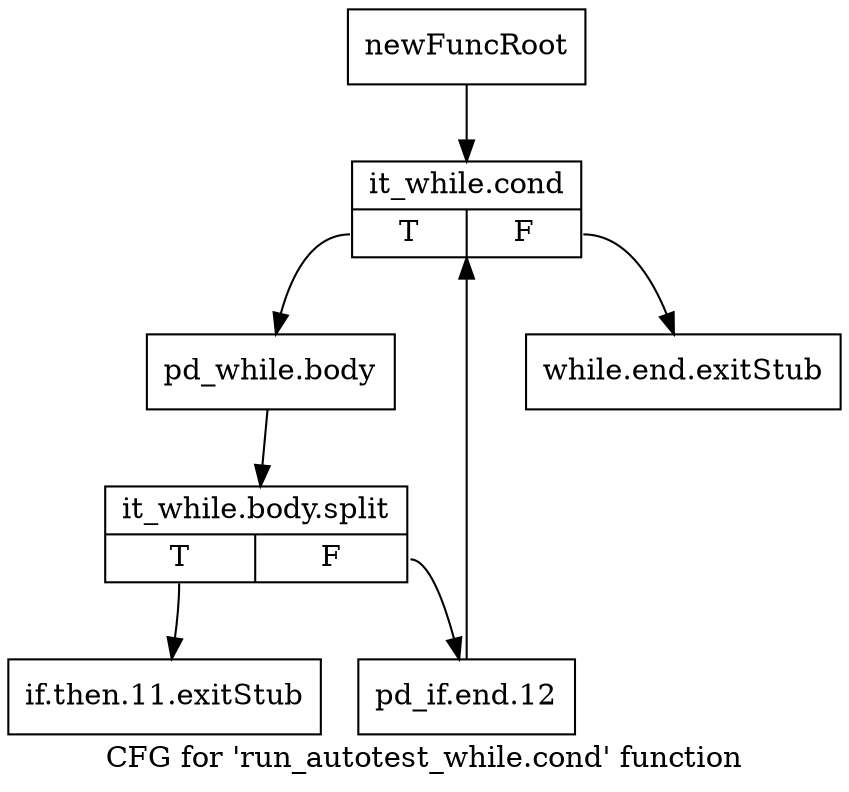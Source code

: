 digraph "CFG for 'run_autotest_while.cond' function" {
	label="CFG for 'run_autotest_while.cond' function";

	Node0xfbe2c0 [shape=record,label="{newFuncRoot}"];
	Node0xfbe2c0 -> Node0xfbe3b0;
	Node0xfbe310 [shape=record,label="{while.end.exitStub}"];
	Node0xfbe360 [shape=record,label="{if.then.11.exitStub}"];
	Node0xfbe3b0 [shape=record,label="{it_while.cond|{<s0>T|<s1>F}}"];
	Node0xfbe3b0:s0 -> Node0xfbe400;
	Node0xfbe3b0:s1 -> Node0xfbe310;
	Node0xfbe400 [shape=record,label="{pd_while.body}"];
	Node0xfbe400 -> Node0x122d5b0;
	Node0x122d5b0 [shape=record,label="{it_while.body.split|{<s0>T|<s1>F}}"];
	Node0x122d5b0:s0 -> Node0xfbe360;
	Node0x122d5b0:s1 -> Node0xfbe450;
	Node0xfbe450 [shape=record,label="{pd_if.end.12}"];
	Node0xfbe450 -> Node0xfbe3b0;
}
